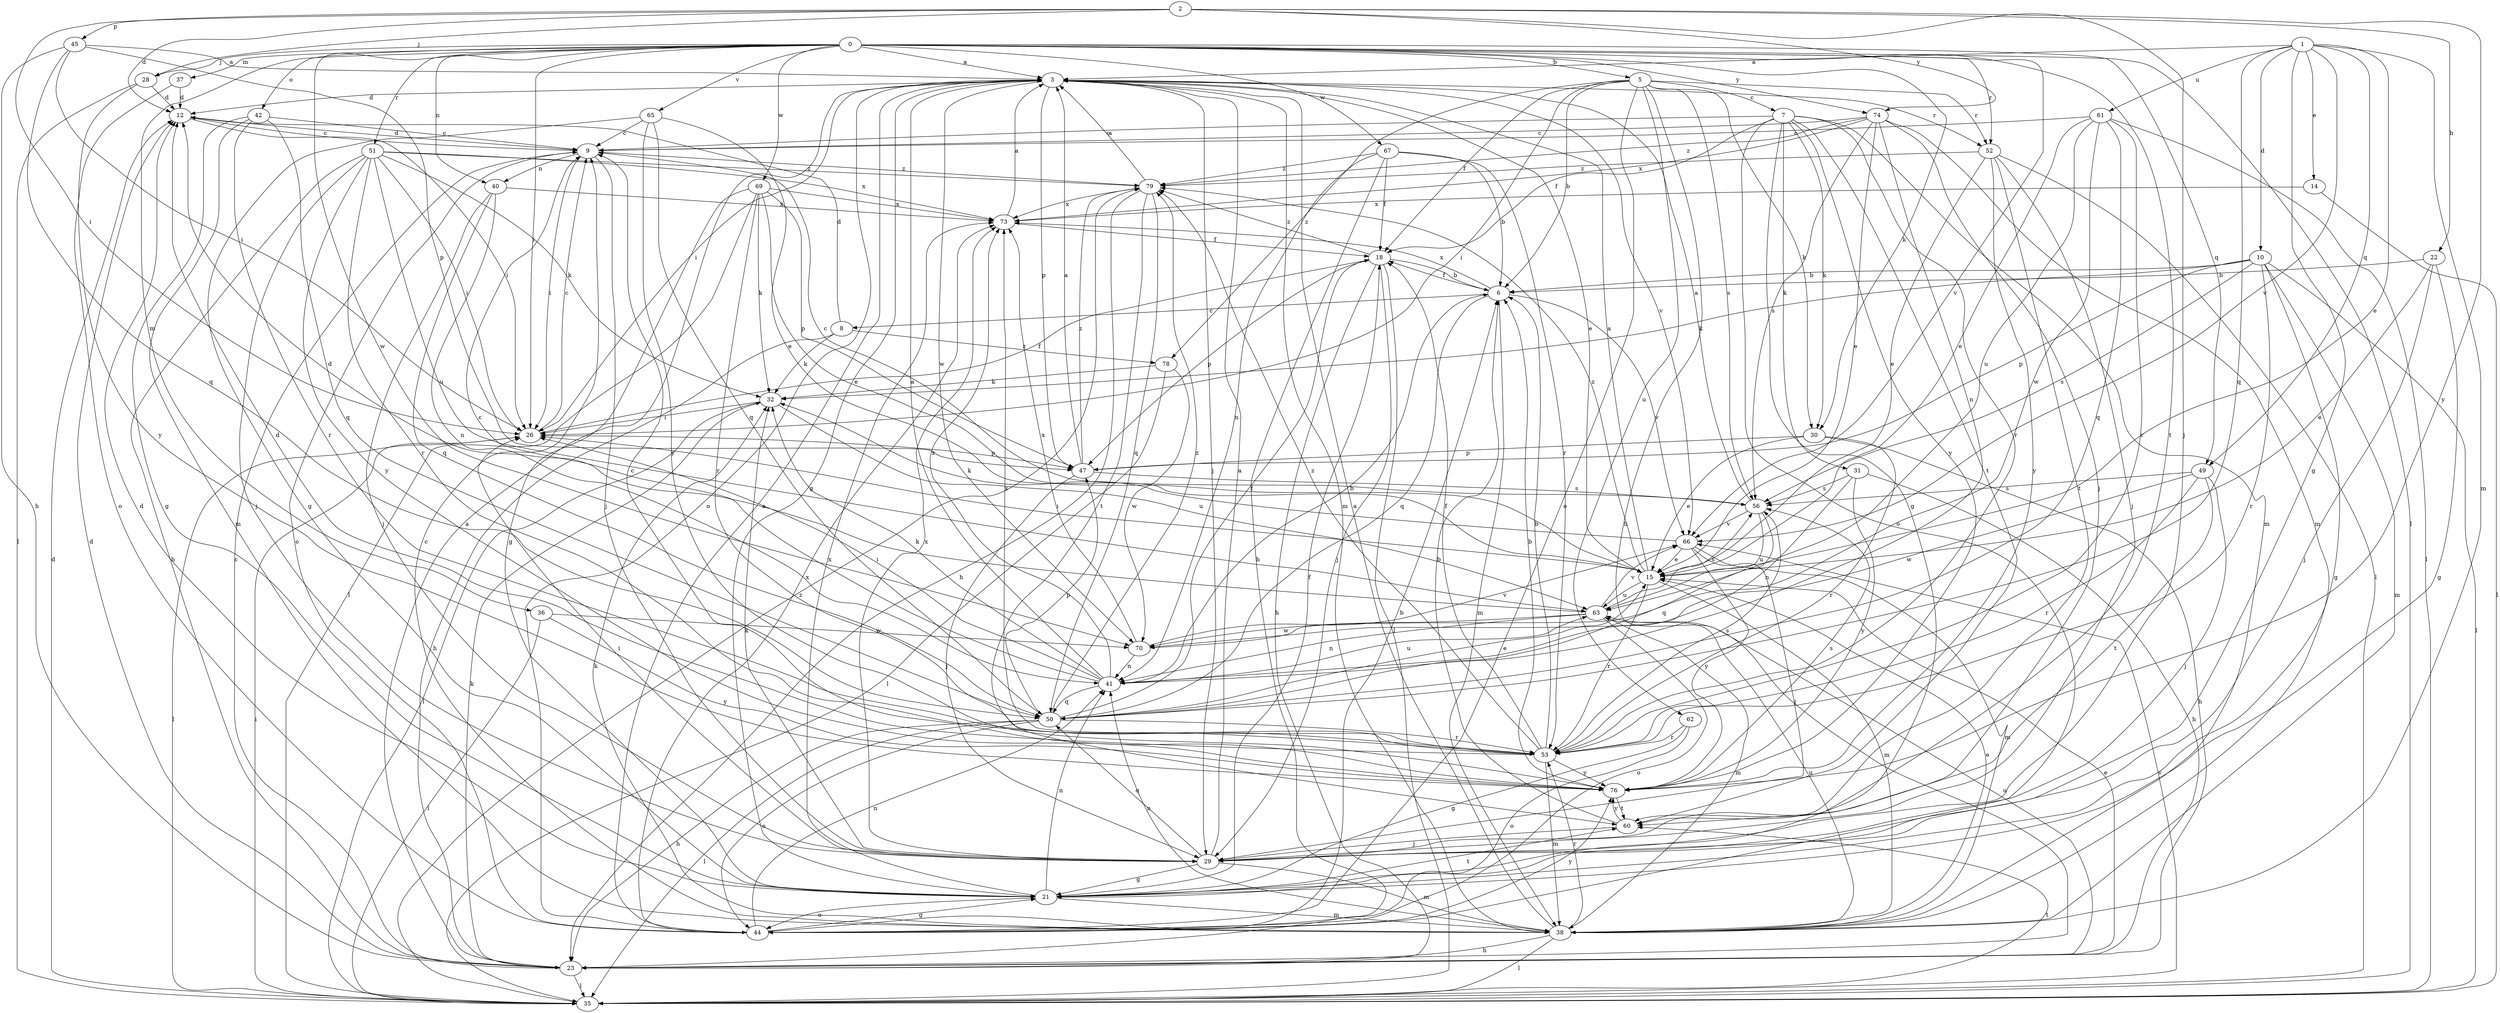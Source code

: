 strict digraph  {
0;
1;
2;
3;
5;
6;
7;
8;
9;
10;
12;
14;
15;
18;
21;
22;
23;
26;
28;
29;
30;
31;
32;
35;
36;
37;
38;
40;
41;
42;
44;
45;
47;
49;
50;
51;
52;
53;
56;
60;
61;
62;
63;
65;
66;
67;
69;
70;
73;
74;
76;
78;
79;
0 -> 3  [label=a];
0 -> 5  [label=b];
0 -> 26  [label=i];
0 -> 28  [label=j];
0 -> 30  [label=k];
0 -> 35  [label=l];
0 -> 36  [label=m];
0 -> 37  [label=m];
0 -> 40  [label=n];
0 -> 42  [label=o];
0 -> 49  [label=q];
0 -> 51  [label=r];
0 -> 52  [label=r];
0 -> 60  [label=t];
0 -> 65  [label=v];
0 -> 66  [label=v];
0 -> 67  [label=w];
0 -> 69  [label=w];
0 -> 70  [label=w];
0 -> 74  [label=y];
1 -> 3  [label=a];
1 -> 10  [label=d];
1 -> 14  [label=e];
1 -> 15  [label=e];
1 -> 21  [label=g];
1 -> 38  [label=m];
1 -> 49  [label=q];
1 -> 50  [label=q];
1 -> 61  [label=u];
1 -> 66  [label=v];
2 -> 12  [label=d];
2 -> 22  [label=h];
2 -> 26  [label=i];
2 -> 28  [label=j];
2 -> 29  [label=j];
2 -> 45  [label=p];
2 -> 74  [label=y];
2 -> 76  [label=y];
3 -> 12  [label=d];
3 -> 15  [label=e];
3 -> 21  [label=g];
3 -> 26  [label=i];
3 -> 29  [label=j];
3 -> 38  [label=m];
3 -> 44  [label=o];
3 -> 47  [label=p];
3 -> 52  [label=r];
3 -> 66  [label=v];
3 -> 70  [label=w];
5 -> 6  [label=b];
5 -> 7  [label=c];
5 -> 18  [label=f];
5 -> 23  [label=h];
5 -> 26  [label=i];
5 -> 30  [label=k];
5 -> 44  [label=o];
5 -> 52  [label=r];
5 -> 56  [label=s];
5 -> 62  [label=u];
5 -> 78  [label=z];
6 -> 8  [label=c];
6 -> 18  [label=f];
6 -> 38  [label=m];
6 -> 50  [label=q];
6 -> 66  [label=v];
6 -> 73  [label=x];
7 -> 9  [label=c];
7 -> 18  [label=f];
7 -> 21  [label=g];
7 -> 30  [label=k];
7 -> 31  [label=k];
7 -> 38  [label=m];
7 -> 44  [label=o];
7 -> 53  [label=r];
7 -> 60  [label=t];
7 -> 76  [label=y];
8 -> 12  [label=d];
8 -> 23  [label=h];
8 -> 32  [label=k];
8 -> 78  [label=z];
9 -> 12  [label=d];
9 -> 26  [label=i];
9 -> 29  [label=j];
9 -> 40  [label=n];
9 -> 44  [label=o];
9 -> 79  [label=z];
10 -> 6  [label=b];
10 -> 21  [label=g];
10 -> 32  [label=k];
10 -> 35  [label=l];
10 -> 38  [label=m];
10 -> 47  [label=p];
10 -> 53  [label=r];
10 -> 56  [label=s];
12 -> 9  [label=c];
12 -> 26  [label=i];
14 -> 35  [label=l];
14 -> 73  [label=x];
15 -> 3  [label=a];
15 -> 26  [label=i];
15 -> 38  [label=m];
15 -> 53  [label=r];
15 -> 63  [label=u];
15 -> 79  [label=z];
18 -> 6  [label=b];
18 -> 23  [label=h];
18 -> 29  [label=j];
18 -> 35  [label=l];
18 -> 47  [label=p];
18 -> 79  [label=z];
21 -> 12  [label=d];
21 -> 18  [label=f];
21 -> 38  [label=m];
21 -> 41  [label=n];
21 -> 44  [label=o];
21 -> 60  [label=t];
21 -> 73  [label=x];
22 -> 6  [label=b];
22 -> 15  [label=e];
22 -> 21  [label=g];
22 -> 29  [label=j];
23 -> 3  [label=a];
23 -> 9  [label=c];
23 -> 12  [label=d];
23 -> 15  [label=e];
23 -> 32  [label=k];
23 -> 35  [label=l];
23 -> 63  [label=u];
26 -> 9  [label=c];
26 -> 18  [label=f];
26 -> 35  [label=l];
26 -> 47  [label=p];
28 -> 12  [label=d];
28 -> 35  [label=l];
28 -> 76  [label=y];
29 -> 3  [label=a];
29 -> 21  [label=g];
29 -> 26  [label=i];
29 -> 32  [label=k];
29 -> 38  [label=m];
29 -> 50  [label=q];
29 -> 73  [label=x];
30 -> 15  [label=e];
30 -> 23  [label=h];
30 -> 47  [label=p];
30 -> 53  [label=r];
31 -> 23  [label=h];
31 -> 41  [label=n];
31 -> 56  [label=s];
31 -> 76  [label=y];
32 -> 26  [label=i];
32 -> 35  [label=l];
32 -> 63  [label=u];
35 -> 12  [label=d];
35 -> 26  [label=i];
35 -> 60  [label=t];
35 -> 66  [label=v];
35 -> 79  [label=z];
36 -> 35  [label=l];
36 -> 70  [label=w];
36 -> 76  [label=y];
37 -> 12  [label=d];
37 -> 44  [label=o];
38 -> 3  [label=a];
38 -> 9  [label=c];
38 -> 15  [label=e];
38 -> 23  [label=h];
38 -> 32  [label=k];
38 -> 35  [label=l];
38 -> 41  [label=n];
38 -> 53  [label=r];
38 -> 63  [label=u];
40 -> 29  [label=j];
40 -> 41  [label=n];
40 -> 50  [label=q];
40 -> 73  [label=x];
41 -> 3  [label=a];
41 -> 6  [label=b];
41 -> 9  [label=c];
41 -> 26  [label=i];
41 -> 32  [label=k];
41 -> 50  [label=q];
41 -> 63  [label=u];
41 -> 73  [label=x];
42 -> 9  [label=c];
42 -> 21  [label=g];
42 -> 38  [label=m];
42 -> 50  [label=q];
42 -> 53  [label=r];
44 -> 3  [label=a];
44 -> 6  [label=b];
44 -> 21  [label=g];
44 -> 41  [label=n];
44 -> 73  [label=x];
44 -> 76  [label=y];
45 -> 3  [label=a];
45 -> 23  [label=h];
45 -> 26  [label=i];
45 -> 47  [label=p];
45 -> 50  [label=q];
47 -> 3  [label=a];
47 -> 29  [label=j];
47 -> 56  [label=s];
47 -> 79  [label=z];
49 -> 29  [label=j];
49 -> 53  [label=r];
49 -> 56  [label=s];
49 -> 60  [label=t];
49 -> 70  [label=w];
50 -> 15  [label=e];
50 -> 18  [label=f];
50 -> 23  [label=h];
50 -> 35  [label=l];
50 -> 44  [label=o];
50 -> 47  [label=p];
50 -> 53  [label=r];
50 -> 79  [label=z];
51 -> 23  [label=h];
51 -> 26  [label=i];
51 -> 29  [label=j];
51 -> 32  [label=k];
51 -> 53  [label=r];
51 -> 63  [label=u];
51 -> 73  [label=x];
51 -> 76  [label=y];
51 -> 79  [label=z];
52 -> 15  [label=e];
52 -> 29  [label=j];
52 -> 35  [label=l];
52 -> 60  [label=t];
52 -> 76  [label=y];
52 -> 79  [label=z];
53 -> 6  [label=b];
53 -> 12  [label=d];
53 -> 18  [label=f];
53 -> 38  [label=m];
53 -> 56  [label=s];
53 -> 73  [label=x];
53 -> 76  [label=y];
53 -> 79  [label=z];
56 -> 3  [label=a];
56 -> 9  [label=c];
56 -> 50  [label=q];
56 -> 63  [label=u];
56 -> 66  [label=v];
60 -> 6  [label=b];
60 -> 29  [label=j];
60 -> 76  [label=y];
61 -> 9  [label=c];
61 -> 15  [label=e];
61 -> 35  [label=l];
61 -> 50  [label=q];
61 -> 53  [label=r];
61 -> 63  [label=u];
61 -> 70  [label=w];
62 -> 21  [label=g];
62 -> 44  [label=o];
62 -> 53  [label=r];
63 -> 12  [label=d];
63 -> 38  [label=m];
63 -> 41  [label=n];
63 -> 44  [label=o];
63 -> 56  [label=s];
63 -> 66  [label=v];
63 -> 70  [label=w];
65 -> 9  [label=c];
65 -> 15  [label=e];
65 -> 21  [label=g];
65 -> 50  [label=q];
65 -> 76  [label=y];
66 -> 15  [label=e];
66 -> 29  [label=j];
66 -> 32  [label=k];
66 -> 38  [label=m];
66 -> 76  [label=y];
67 -> 6  [label=b];
67 -> 18  [label=f];
67 -> 23  [label=h];
67 -> 41  [label=n];
67 -> 53  [label=r];
67 -> 79  [label=z];
69 -> 15  [label=e];
69 -> 21  [label=g];
69 -> 32  [label=k];
69 -> 35  [label=l];
69 -> 47  [label=p];
69 -> 53  [label=r];
69 -> 73  [label=x];
70 -> 41  [label=n];
70 -> 66  [label=v];
70 -> 73  [label=x];
73 -> 3  [label=a];
73 -> 18  [label=f];
74 -> 9  [label=c];
74 -> 15  [label=e];
74 -> 29  [label=j];
74 -> 38  [label=m];
74 -> 41  [label=n];
74 -> 56  [label=s];
74 -> 73  [label=x];
74 -> 79  [label=z];
76 -> 6  [label=b];
76 -> 9  [label=c];
76 -> 56  [label=s];
76 -> 60  [label=t];
78 -> 32  [label=k];
78 -> 35  [label=l];
78 -> 70  [label=w];
79 -> 3  [label=a];
79 -> 23  [label=h];
79 -> 50  [label=q];
79 -> 60  [label=t];
79 -> 73  [label=x];
}
